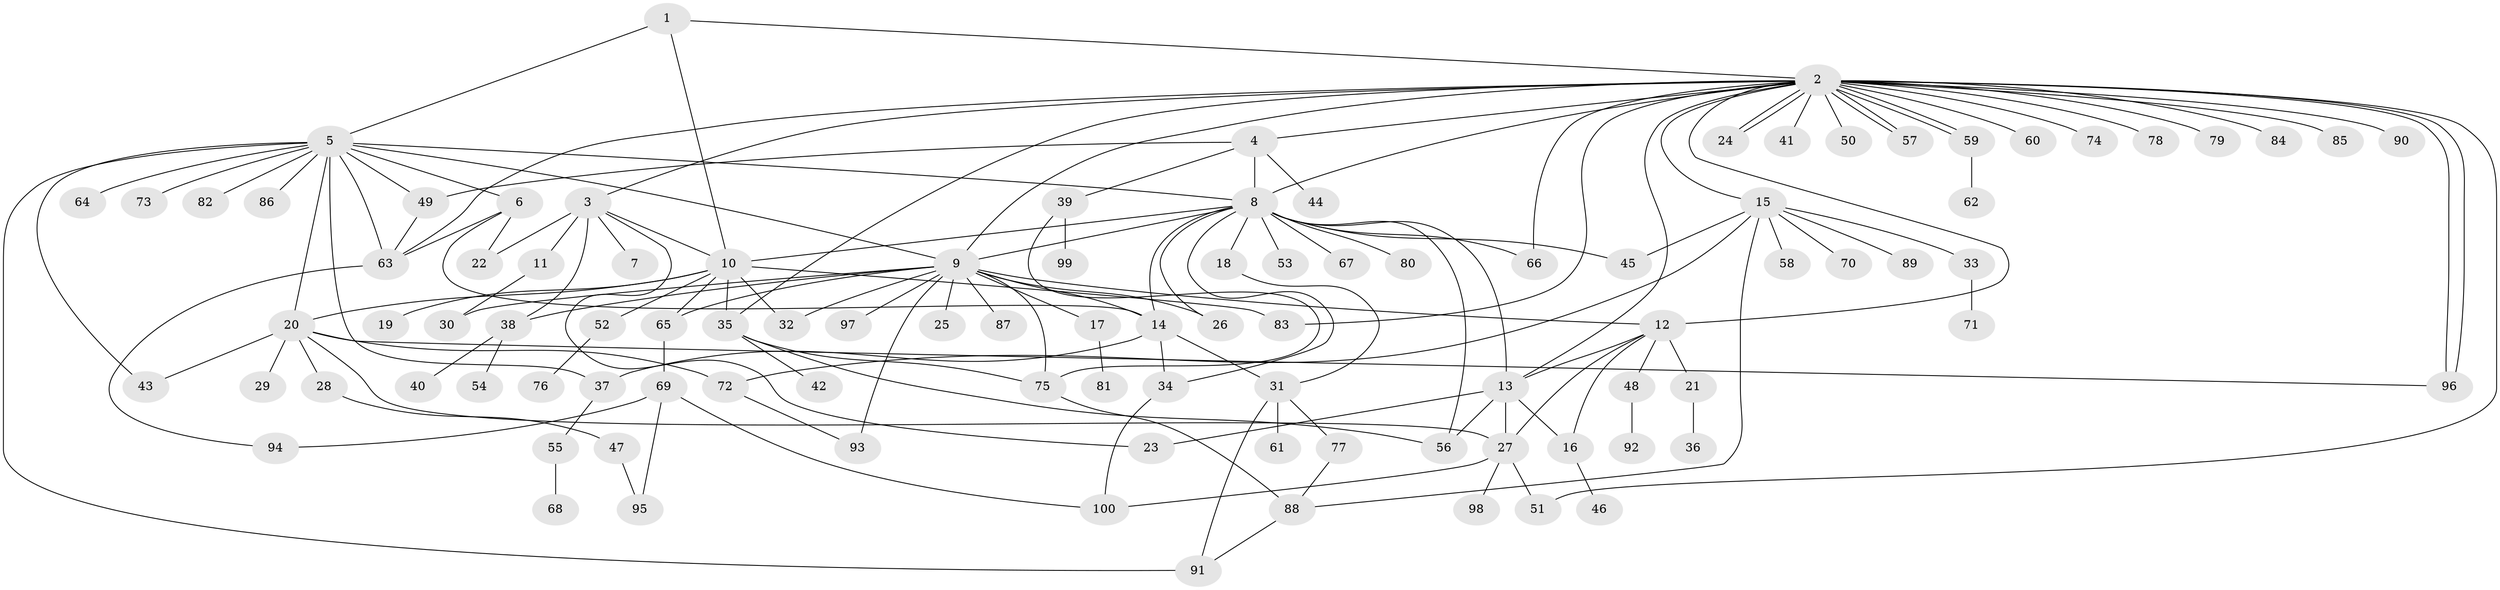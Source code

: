 // coarse degree distribution, {7: 0.125, 11: 0.03125, 6: 0.09375, 9: 0.09375, 2: 0.125, 12: 0.03125, 10: 0.03125, 5: 0.03125, 1: 0.21875, 3: 0.0625, 4: 0.15625}
// Generated by graph-tools (version 1.1) at 2025/50/03/04/25 22:50:09]
// undirected, 100 vertices, 153 edges
graph export_dot {
  node [color=gray90,style=filled];
  1;
  2;
  3;
  4;
  5;
  6;
  7;
  8;
  9;
  10;
  11;
  12;
  13;
  14;
  15;
  16;
  17;
  18;
  19;
  20;
  21;
  22;
  23;
  24;
  25;
  26;
  27;
  28;
  29;
  30;
  31;
  32;
  33;
  34;
  35;
  36;
  37;
  38;
  39;
  40;
  41;
  42;
  43;
  44;
  45;
  46;
  47;
  48;
  49;
  50;
  51;
  52;
  53;
  54;
  55;
  56;
  57;
  58;
  59;
  60;
  61;
  62;
  63;
  64;
  65;
  66;
  67;
  68;
  69;
  70;
  71;
  72;
  73;
  74;
  75;
  76;
  77;
  78;
  79;
  80;
  81;
  82;
  83;
  84;
  85;
  86;
  87;
  88;
  89;
  90;
  91;
  92;
  93;
  94;
  95;
  96;
  97;
  98;
  99;
  100;
  1 -- 2;
  1 -- 5;
  1 -- 10;
  2 -- 3;
  2 -- 4;
  2 -- 8;
  2 -- 9;
  2 -- 12;
  2 -- 13;
  2 -- 15;
  2 -- 24;
  2 -- 24;
  2 -- 35;
  2 -- 41;
  2 -- 50;
  2 -- 51;
  2 -- 57;
  2 -- 57;
  2 -- 59;
  2 -- 59;
  2 -- 60;
  2 -- 63;
  2 -- 66;
  2 -- 74;
  2 -- 78;
  2 -- 79;
  2 -- 83;
  2 -- 84;
  2 -- 85;
  2 -- 90;
  2 -- 96;
  2 -- 96;
  3 -- 7;
  3 -- 10;
  3 -- 11;
  3 -- 22;
  3 -- 23;
  3 -- 38;
  4 -- 8;
  4 -- 39;
  4 -- 44;
  4 -- 49;
  5 -- 6;
  5 -- 8;
  5 -- 9;
  5 -- 20;
  5 -- 37;
  5 -- 43;
  5 -- 49;
  5 -- 63;
  5 -- 64;
  5 -- 73;
  5 -- 82;
  5 -- 86;
  5 -- 91;
  6 -- 14;
  6 -- 22;
  6 -- 63;
  8 -- 9;
  8 -- 10;
  8 -- 13;
  8 -- 14;
  8 -- 18;
  8 -- 26;
  8 -- 34;
  8 -- 45;
  8 -- 53;
  8 -- 56;
  8 -- 66;
  8 -- 67;
  8 -- 80;
  9 -- 12;
  9 -- 14;
  9 -- 17;
  9 -- 25;
  9 -- 26;
  9 -- 30;
  9 -- 32;
  9 -- 38;
  9 -- 65;
  9 -- 75;
  9 -- 87;
  9 -- 93;
  9 -- 97;
  10 -- 19;
  10 -- 20;
  10 -- 32;
  10 -- 35;
  10 -- 52;
  10 -- 65;
  10 -- 83;
  11 -- 30;
  12 -- 13;
  12 -- 16;
  12 -- 21;
  12 -- 27;
  12 -- 48;
  13 -- 16;
  13 -- 23;
  13 -- 27;
  13 -- 56;
  14 -- 31;
  14 -- 34;
  14 -- 37;
  15 -- 33;
  15 -- 45;
  15 -- 58;
  15 -- 70;
  15 -- 72;
  15 -- 88;
  15 -- 89;
  16 -- 46;
  17 -- 81;
  18 -- 31;
  20 -- 27;
  20 -- 28;
  20 -- 29;
  20 -- 43;
  20 -- 72;
  20 -- 96;
  21 -- 36;
  27 -- 51;
  27 -- 98;
  27 -- 100;
  28 -- 47;
  31 -- 61;
  31 -- 77;
  31 -- 91;
  33 -- 71;
  34 -- 100;
  35 -- 42;
  35 -- 56;
  35 -- 75;
  37 -- 55;
  38 -- 40;
  38 -- 54;
  39 -- 75;
  39 -- 99;
  47 -- 95;
  48 -- 92;
  49 -- 63;
  52 -- 76;
  55 -- 68;
  59 -- 62;
  63 -- 94;
  65 -- 69;
  69 -- 94;
  69 -- 95;
  69 -- 100;
  72 -- 93;
  75 -- 88;
  77 -- 88;
  88 -- 91;
}
